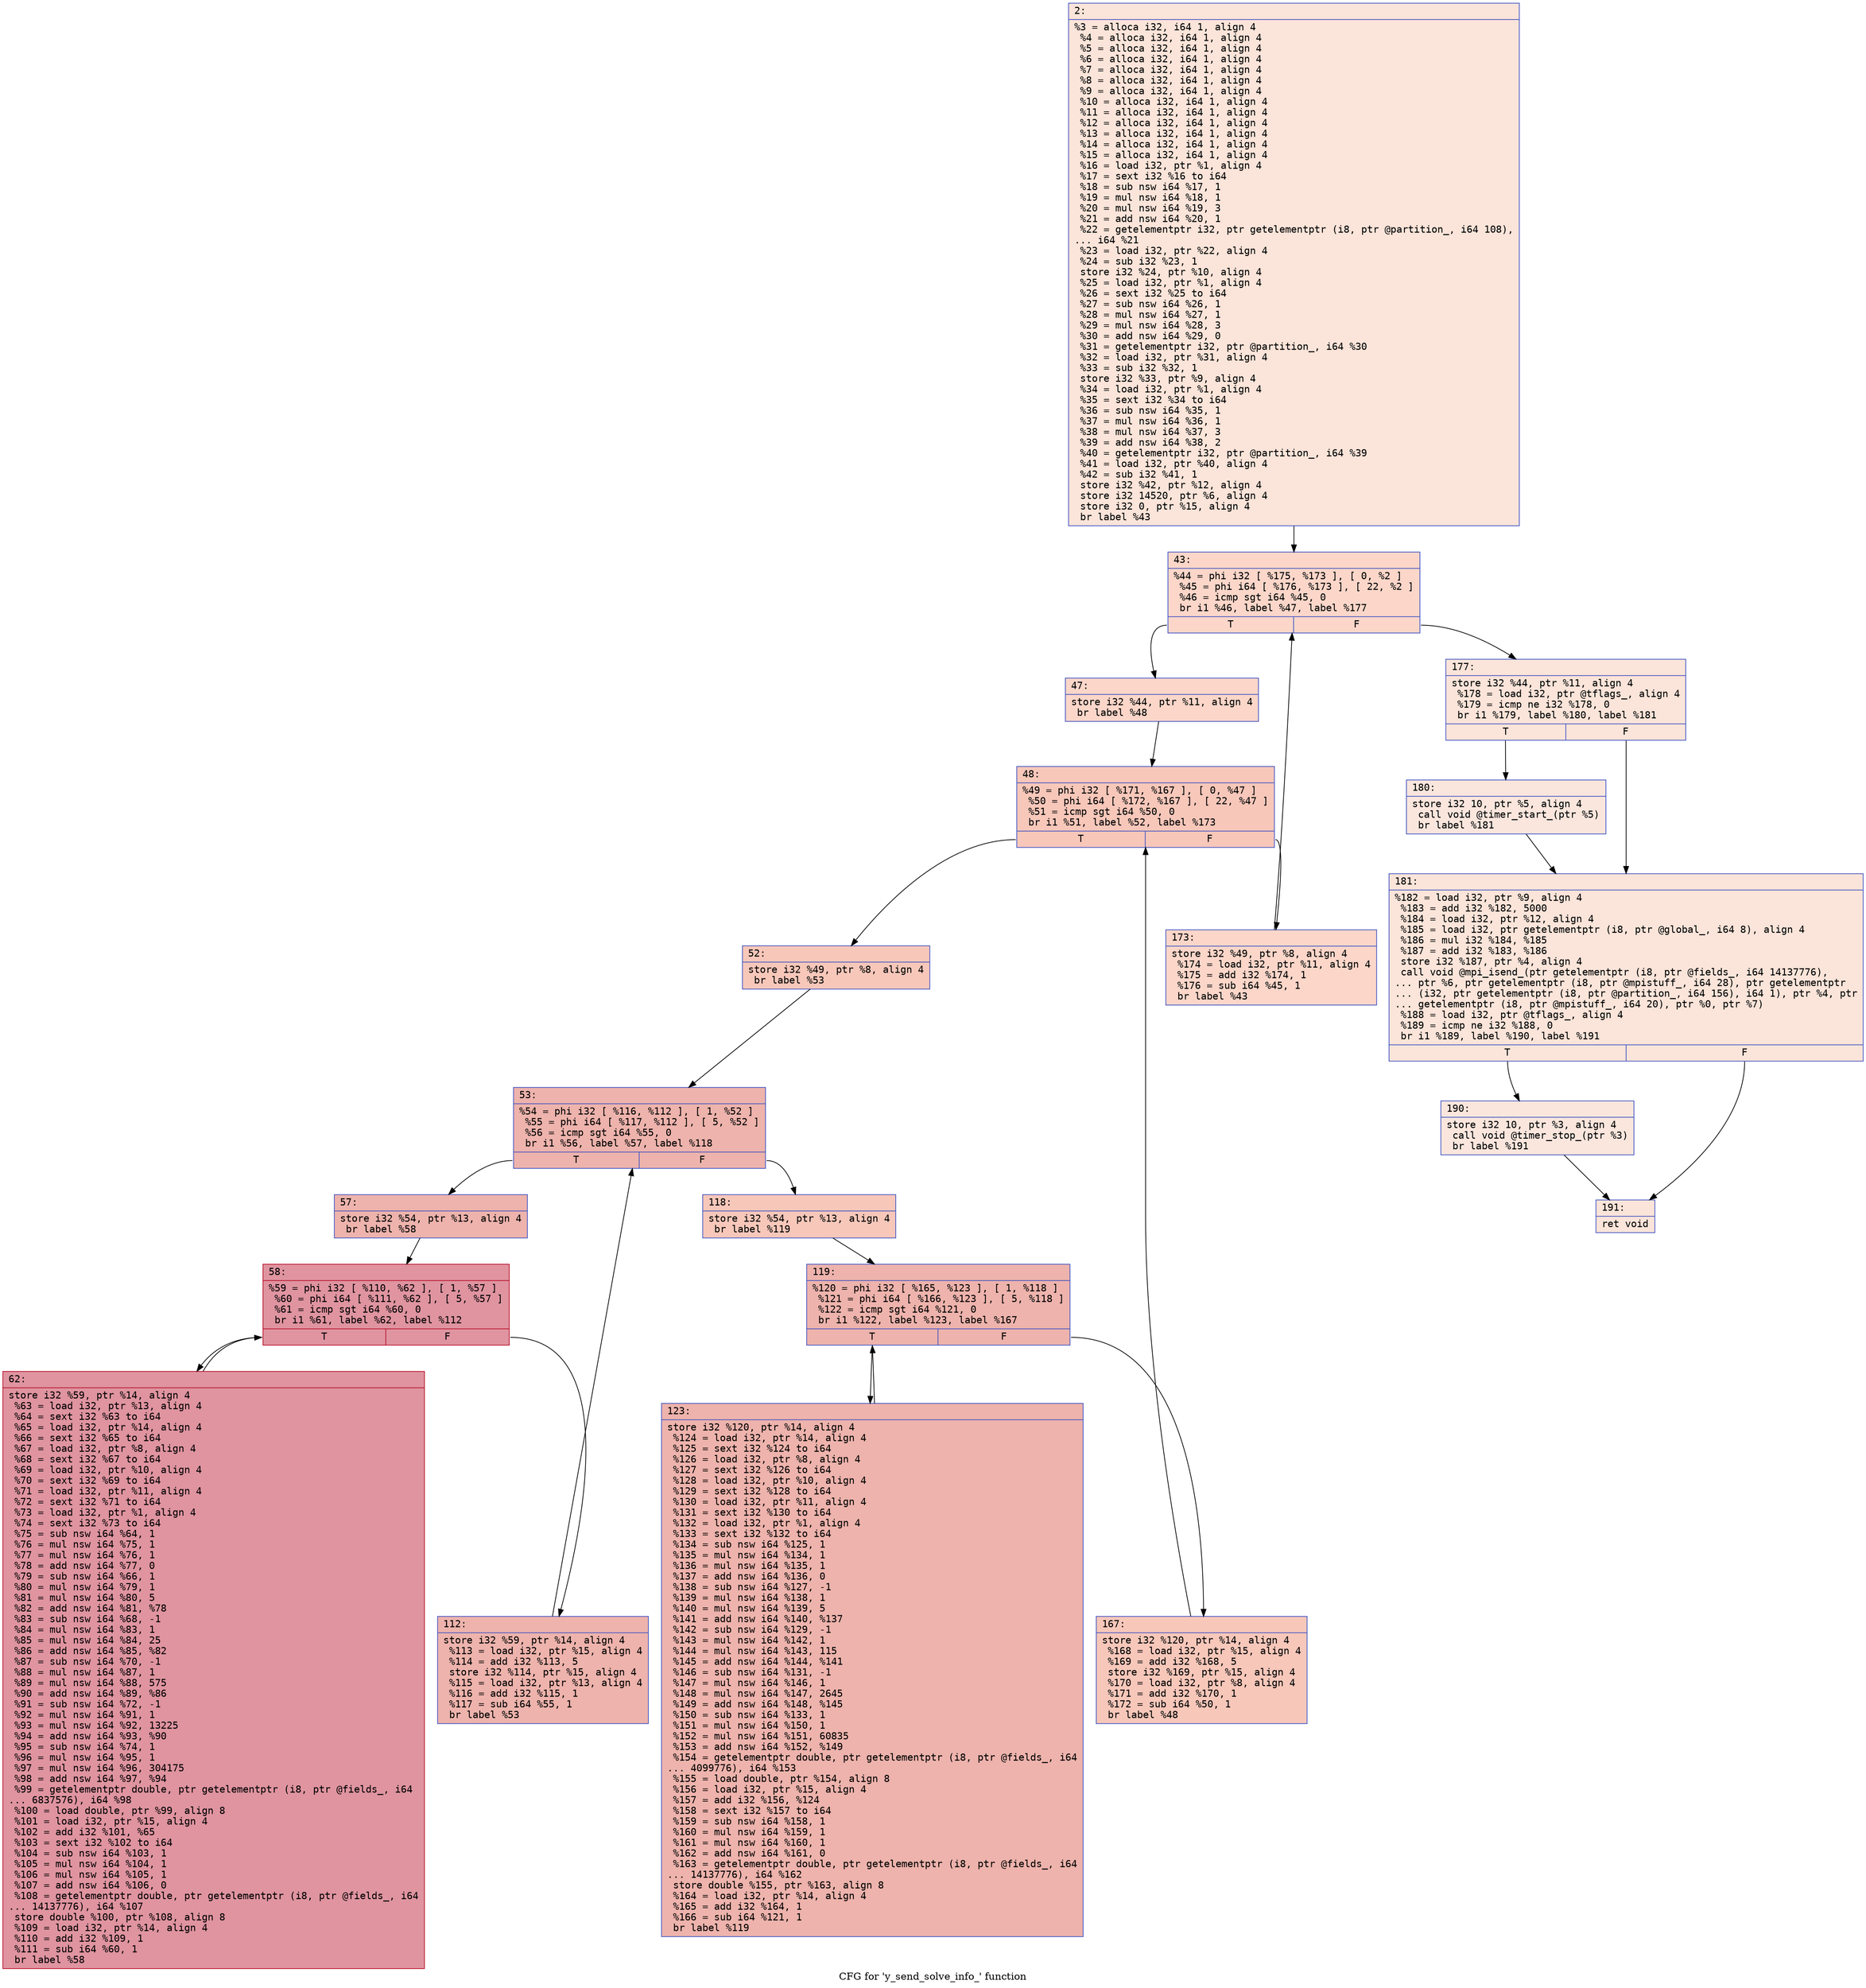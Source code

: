 digraph "CFG for 'y_send_solve_info_' function" {
	label="CFG for 'y_send_solve_info_' function";

	Node0x55d20f6c4010 [shape=record,color="#3d50c3ff", style=filled, fillcolor="#f5c1a970" fontname="Courier",label="{2:\l|  %3 = alloca i32, i64 1, align 4\l  %4 = alloca i32, i64 1, align 4\l  %5 = alloca i32, i64 1, align 4\l  %6 = alloca i32, i64 1, align 4\l  %7 = alloca i32, i64 1, align 4\l  %8 = alloca i32, i64 1, align 4\l  %9 = alloca i32, i64 1, align 4\l  %10 = alloca i32, i64 1, align 4\l  %11 = alloca i32, i64 1, align 4\l  %12 = alloca i32, i64 1, align 4\l  %13 = alloca i32, i64 1, align 4\l  %14 = alloca i32, i64 1, align 4\l  %15 = alloca i32, i64 1, align 4\l  %16 = load i32, ptr %1, align 4\l  %17 = sext i32 %16 to i64\l  %18 = sub nsw i64 %17, 1\l  %19 = mul nsw i64 %18, 1\l  %20 = mul nsw i64 %19, 3\l  %21 = add nsw i64 %20, 1\l  %22 = getelementptr i32, ptr getelementptr (i8, ptr @partition_, i64 108),\l... i64 %21\l  %23 = load i32, ptr %22, align 4\l  %24 = sub i32 %23, 1\l  store i32 %24, ptr %10, align 4\l  %25 = load i32, ptr %1, align 4\l  %26 = sext i32 %25 to i64\l  %27 = sub nsw i64 %26, 1\l  %28 = mul nsw i64 %27, 1\l  %29 = mul nsw i64 %28, 3\l  %30 = add nsw i64 %29, 0\l  %31 = getelementptr i32, ptr @partition_, i64 %30\l  %32 = load i32, ptr %31, align 4\l  %33 = sub i32 %32, 1\l  store i32 %33, ptr %9, align 4\l  %34 = load i32, ptr %1, align 4\l  %35 = sext i32 %34 to i64\l  %36 = sub nsw i64 %35, 1\l  %37 = mul nsw i64 %36, 1\l  %38 = mul nsw i64 %37, 3\l  %39 = add nsw i64 %38, 2\l  %40 = getelementptr i32, ptr @partition_, i64 %39\l  %41 = load i32, ptr %40, align 4\l  %42 = sub i32 %41, 1\l  store i32 %42, ptr %12, align 4\l  store i32 14520, ptr %6, align 4\l  store i32 0, ptr %15, align 4\l  br label %43\l}"];
	Node0x55d20f6c4010 -> Node0x55d20f6c6ec0[tooltip="2 -> 43\nProbability 100.00%" ];
	Node0x55d20f6c6ec0 [shape=record,color="#3d50c3ff", style=filled, fillcolor="#f6a38570" fontname="Courier",label="{43:\l|  %44 = phi i32 [ %175, %173 ], [ 0, %2 ]\l  %45 = phi i64 [ %176, %173 ], [ 22, %2 ]\l  %46 = icmp sgt i64 %45, 0\l  br i1 %46, label %47, label %177\l|{<s0>T|<s1>F}}"];
	Node0x55d20f6c6ec0:s0 -> Node0x55d20f6c71e0[tooltip="43 -> 47\nProbability 96.88%" ];
	Node0x55d20f6c6ec0:s1 -> Node0x55d20f6c7230[tooltip="43 -> 177\nProbability 3.12%" ];
	Node0x55d20f6c71e0 [shape=record,color="#3d50c3ff", style=filled, fillcolor="#f6a38570" fontname="Courier",label="{47:\l|  store i32 %44, ptr %11, align 4\l  br label %48\l}"];
	Node0x55d20f6c71e0 -> Node0x55d20f6c7be0[tooltip="47 -> 48\nProbability 100.00%" ];
	Node0x55d20f6c7be0 [shape=record,color="#3d50c3ff", style=filled, fillcolor="#ec7f6370" fontname="Courier",label="{48:\l|  %49 = phi i32 [ %171, %167 ], [ 0, %47 ]\l  %50 = phi i64 [ %172, %167 ], [ 22, %47 ]\l  %51 = icmp sgt i64 %50, 0\l  br i1 %51, label %52, label %173\l|{<s0>T|<s1>F}}"];
	Node0x55d20f6c7be0:s0 -> Node0x55d20f6c7f00[tooltip="48 -> 52\nProbability 96.88%" ];
	Node0x55d20f6c7be0:s1 -> Node0x55d20f6c6f80[tooltip="48 -> 173\nProbability 3.12%" ];
	Node0x55d20f6c7f00 [shape=record,color="#3d50c3ff", style=filled, fillcolor="#ec7f6370" fontname="Courier",label="{52:\l|  store i32 %49, ptr %8, align 4\l  br label %53\l}"];
	Node0x55d20f6c7f00 -> Node0x55d20f6c80a0[tooltip="52 -> 53\nProbability 100.00%" ];
	Node0x55d20f6c80a0 [shape=record,color="#3d50c3ff", style=filled, fillcolor="#d6524470" fontname="Courier",label="{53:\l|  %54 = phi i32 [ %116, %112 ], [ 1, %52 ]\l  %55 = phi i64 [ %117, %112 ], [ 5, %52 ]\l  %56 = icmp sgt i64 %55, 0\l  br i1 %56, label %57, label %118\l|{<s0>T|<s1>F}}"];
	Node0x55d20f6c80a0:s0 -> Node0x55d20f6c8420[tooltip="53 -> 57\nProbability 96.88%" ];
	Node0x55d20f6c80a0:s1 -> Node0x55d20f6c8470[tooltip="53 -> 118\nProbability 3.12%" ];
	Node0x55d20f6c8420 [shape=record,color="#3d50c3ff", style=filled, fillcolor="#d6524470" fontname="Courier",label="{57:\l|  store i32 %54, ptr %13, align 4\l  br label %58\l}"];
	Node0x55d20f6c8420 -> Node0x55d20f6c8610[tooltip="57 -> 58\nProbability 100.00%" ];
	Node0x55d20f6c8610 [shape=record,color="#b70d28ff", style=filled, fillcolor="#b70d2870" fontname="Courier",label="{58:\l|  %59 = phi i32 [ %110, %62 ], [ 1, %57 ]\l  %60 = phi i64 [ %111, %62 ], [ 5, %57 ]\l  %61 = icmp sgt i64 %60, 0\l  br i1 %61, label %62, label %112\l|{<s0>T|<s1>F}}"];
	Node0x55d20f6c8610:s0 -> Node0x55d20f6c8700[tooltip="58 -> 62\nProbability 96.88%" ];
	Node0x55d20f6c8610:s1 -> Node0x55d20f6c8190[tooltip="58 -> 112\nProbability 3.12%" ];
	Node0x55d20f6c8700 [shape=record,color="#b70d28ff", style=filled, fillcolor="#b70d2870" fontname="Courier",label="{62:\l|  store i32 %59, ptr %14, align 4\l  %63 = load i32, ptr %13, align 4\l  %64 = sext i32 %63 to i64\l  %65 = load i32, ptr %14, align 4\l  %66 = sext i32 %65 to i64\l  %67 = load i32, ptr %8, align 4\l  %68 = sext i32 %67 to i64\l  %69 = load i32, ptr %10, align 4\l  %70 = sext i32 %69 to i64\l  %71 = load i32, ptr %11, align 4\l  %72 = sext i32 %71 to i64\l  %73 = load i32, ptr %1, align 4\l  %74 = sext i32 %73 to i64\l  %75 = sub nsw i64 %64, 1\l  %76 = mul nsw i64 %75, 1\l  %77 = mul nsw i64 %76, 1\l  %78 = add nsw i64 %77, 0\l  %79 = sub nsw i64 %66, 1\l  %80 = mul nsw i64 %79, 1\l  %81 = mul nsw i64 %80, 5\l  %82 = add nsw i64 %81, %78\l  %83 = sub nsw i64 %68, -1\l  %84 = mul nsw i64 %83, 1\l  %85 = mul nsw i64 %84, 25\l  %86 = add nsw i64 %85, %82\l  %87 = sub nsw i64 %70, -1\l  %88 = mul nsw i64 %87, 1\l  %89 = mul nsw i64 %88, 575\l  %90 = add nsw i64 %89, %86\l  %91 = sub nsw i64 %72, -1\l  %92 = mul nsw i64 %91, 1\l  %93 = mul nsw i64 %92, 13225\l  %94 = add nsw i64 %93, %90\l  %95 = sub nsw i64 %74, 1\l  %96 = mul nsw i64 %95, 1\l  %97 = mul nsw i64 %96, 304175\l  %98 = add nsw i64 %97, %94\l  %99 = getelementptr double, ptr getelementptr (i8, ptr @fields_, i64\l... 6837576), i64 %98\l  %100 = load double, ptr %99, align 8\l  %101 = load i32, ptr %15, align 4\l  %102 = add i32 %101, %65\l  %103 = sext i32 %102 to i64\l  %104 = sub nsw i64 %103, 1\l  %105 = mul nsw i64 %104, 1\l  %106 = mul nsw i64 %105, 1\l  %107 = add nsw i64 %106, 0\l  %108 = getelementptr double, ptr getelementptr (i8, ptr @fields_, i64\l... 14137776), i64 %107\l  store double %100, ptr %108, align 8\l  %109 = load i32, ptr %14, align 4\l  %110 = add i32 %109, 1\l  %111 = sub i64 %60, 1\l  br label %58\l}"];
	Node0x55d20f6c8700 -> Node0x55d20f6c8610[tooltip="62 -> 58\nProbability 100.00%" ];
	Node0x55d20f6c8190 [shape=record,color="#3d50c3ff", style=filled, fillcolor="#d6524470" fontname="Courier",label="{112:\l|  store i32 %59, ptr %14, align 4\l  %113 = load i32, ptr %15, align 4\l  %114 = add i32 %113, 5\l  store i32 %114, ptr %15, align 4\l  %115 = load i32, ptr %13, align 4\l  %116 = add i32 %115, 1\l  %117 = sub i64 %55, 1\l  br label %53\l}"];
	Node0x55d20f6c8190 -> Node0x55d20f6c80a0[tooltip="112 -> 53\nProbability 100.00%" ];
	Node0x55d20f6c8470 [shape=record,color="#3d50c3ff", style=filled, fillcolor="#ec7f6370" fontname="Courier",label="{118:\l|  store i32 %54, ptr %13, align 4\l  br label %119\l}"];
	Node0x55d20f6c8470 -> Node0x55d20f6cb410[tooltip="118 -> 119\nProbability 100.00%" ];
	Node0x55d20f6cb410 [shape=record,color="#3d50c3ff", style=filled, fillcolor="#d6524470" fontname="Courier",label="{119:\l|  %120 = phi i32 [ %165, %123 ], [ 1, %118 ]\l  %121 = phi i64 [ %166, %123 ], [ 5, %118 ]\l  %122 = icmp sgt i64 %121, 0\l  br i1 %122, label %123, label %167\l|{<s0>T|<s1>F}}"];
	Node0x55d20f6cb410:s0 -> Node0x55d20f6cb4d0[tooltip="119 -> 123\nProbability 96.88%" ];
	Node0x55d20f6cb410:s1 -> Node0x55d20f6c7ca0[tooltip="119 -> 167\nProbability 3.12%" ];
	Node0x55d20f6cb4d0 [shape=record,color="#3d50c3ff", style=filled, fillcolor="#d6524470" fontname="Courier",label="{123:\l|  store i32 %120, ptr %14, align 4\l  %124 = load i32, ptr %14, align 4\l  %125 = sext i32 %124 to i64\l  %126 = load i32, ptr %8, align 4\l  %127 = sext i32 %126 to i64\l  %128 = load i32, ptr %10, align 4\l  %129 = sext i32 %128 to i64\l  %130 = load i32, ptr %11, align 4\l  %131 = sext i32 %130 to i64\l  %132 = load i32, ptr %1, align 4\l  %133 = sext i32 %132 to i64\l  %134 = sub nsw i64 %125, 1\l  %135 = mul nsw i64 %134, 1\l  %136 = mul nsw i64 %135, 1\l  %137 = add nsw i64 %136, 0\l  %138 = sub nsw i64 %127, -1\l  %139 = mul nsw i64 %138, 1\l  %140 = mul nsw i64 %139, 5\l  %141 = add nsw i64 %140, %137\l  %142 = sub nsw i64 %129, -1\l  %143 = mul nsw i64 %142, 1\l  %144 = mul nsw i64 %143, 115\l  %145 = add nsw i64 %144, %141\l  %146 = sub nsw i64 %131, -1\l  %147 = mul nsw i64 %146, 1\l  %148 = mul nsw i64 %147, 2645\l  %149 = add nsw i64 %148, %145\l  %150 = sub nsw i64 %133, 1\l  %151 = mul nsw i64 %150, 1\l  %152 = mul nsw i64 %151, 60835\l  %153 = add nsw i64 %152, %149\l  %154 = getelementptr double, ptr getelementptr (i8, ptr @fields_, i64\l... 4099776), i64 %153\l  %155 = load double, ptr %154, align 8\l  %156 = load i32, ptr %15, align 4\l  %157 = add i32 %156, %124\l  %158 = sext i32 %157 to i64\l  %159 = sub nsw i64 %158, 1\l  %160 = mul nsw i64 %159, 1\l  %161 = mul nsw i64 %160, 1\l  %162 = add nsw i64 %161, 0\l  %163 = getelementptr double, ptr getelementptr (i8, ptr @fields_, i64\l... 14137776), i64 %162\l  store double %155, ptr %163, align 8\l  %164 = load i32, ptr %14, align 4\l  %165 = add i32 %164, 1\l  %166 = sub i64 %121, 1\l  br label %119\l}"];
	Node0x55d20f6cb4d0 -> Node0x55d20f6cb410[tooltip="123 -> 119\nProbability 100.00%" ];
	Node0x55d20f6c7ca0 [shape=record,color="#3d50c3ff", style=filled, fillcolor="#ec7f6370" fontname="Courier",label="{167:\l|  store i32 %120, ptr %14, align 4\l  %168 = load i32, ptr %15, align 4\l  %169 = add i32 %168, 5\l  store i32 %169, ptr %15, align 4\l  %170 = load i32, ptr %8, align 4\l  %171 = add i32 %170, 1\l  %172 = sub i64 %50, 1\l  br label %48\l}"];
	Node0x55d20f6c7ca0 -> Node0x55d20f6c7be0[tooltip="167 -> 48\nProbability 100.00%" ];
	Node0x55d20f6c6f80 [shape=record,color="#3d50c3ff", style=filled, fillcolor="#f6a38570" fontname="Courier",label="{173:\l|  store i32 %49, ptr %8, align 4\l  %174 = load i32, ptr %11, align 4\l  %175 = add i32 %174, 1\l  %176 = sub i64 %45, 1\l  br label %43\l}"];
	Node0x55d20f6c6f80 -> Node0x55d20f6c6ec0[tooltip="173 -> 43\nProbability 100.00%" ];
	Node0x55d20f6c7230 [shape=record,color="#3d50c3ff", style=filled, fillcolor="#f5c1a970" fontname="Courier",label="{177:\l|  store i32 %44, ptr %11, align 4\l  %178 = load i32, ptr @tflags_, align 4\l  %179 = icmp ne i32 %178, 0\l  br i1 %179, label %180, label %181\l|{<s0>T|<s1>F}}"];
	Node0x55d20f6c7230:s0 -> Node0x55d20f6cd960[tooltip="177 -> 180\nProbability 62.50%" ];
	Node0x55d20f6c7230:s1 -> Node0x55d20f6cd9b0[tooltip="177 -> 181\nProbability 37.50%" ];
	Node0x55d20f6cd960 [shape=record,color="#3d50c3ff", style=filled, fillcolor="#f3c7b170" fontname="Courier",label="{180:\l|  store i32 10, ptr %5, align 4\l  call void @timer_start_(ptr %5)\l  br label %181\l}"];
	Node0x55d20f6cd960 -> Node0x55d20f6cd9b0[tooltip="180 -> 181\nProbability 100.00%" ];
	Node0x55d20f6cd9b0 [shape=record,color="#3d50c3ff", style=filled, fillcolor="#f5c1a970" fontname="Courier",label="{181:\l|  %182 = load i32, ptr %9, align 4\l  %183 = add i32 %182, 5000\l  %184 = load i32, ptr %12, align 4\l  %185 = load i32, ptr getelementptr (i8, ptr @global_, i64 8), align 4\l  %186 = mul i32 %184, %185\l  %187 = add i32 %183, %186\l  store i32 %187, ptr %4, align 4\l  call void @mpi_isend_(ptr getelementptr (i8, ptr @fields_, i64 14137776),\l... ptr %6, ptr getelementptr (i8, ptr @mpistuff_, i64 28), ptr getelementptr\l... (i32, ptr getelementptr (i8, ptr @partition_, i64 156), i64 1), ptr %4, ptr\l... getelementptr (i8, ptr @mpistuff_, i64 20), ptr %0, ptr %7)\l  %188 = load i32, ptr @tflags_, align 4\l  %189 = icmp ne i32 %188, 0\l  br i1 %189, label %190, label %191\l|{<s0>T|<s1>F}}"];
	Node0x55d20f6cd9b0:s0 -> Node0x55d20f6ce600[tooltip="181 -> 190\nProbability 62.50%" ];
	Node0x55d20f6cd9b0:s1 -> Node0x55d20f6ce650[tooltip="181 -> 191\nProbability 37.50%" ];
	Node0x55d20f6ce600 [shape=record,color="#3d50c3ff", style=filled, fillcolor="#f3c7b170" fontname="Courier",label="{190:\l|  store i32 10, ptr %3, align 4\l  call void @timer_stop_(ptr %3)\l  br label %191\l}"];
	Node0x55d20f6ce600 -> Node0x55d20f6ce650[tooltip="190 -> 191\nProbability 100.00%" ];
	Node0x55d20f6ce650 [shape=record,color="#3d50c3ff", style=filled, fillcolor="#f5c1a970" fontname="Courier",label="{191:\l|  ret void\l}"];
}

